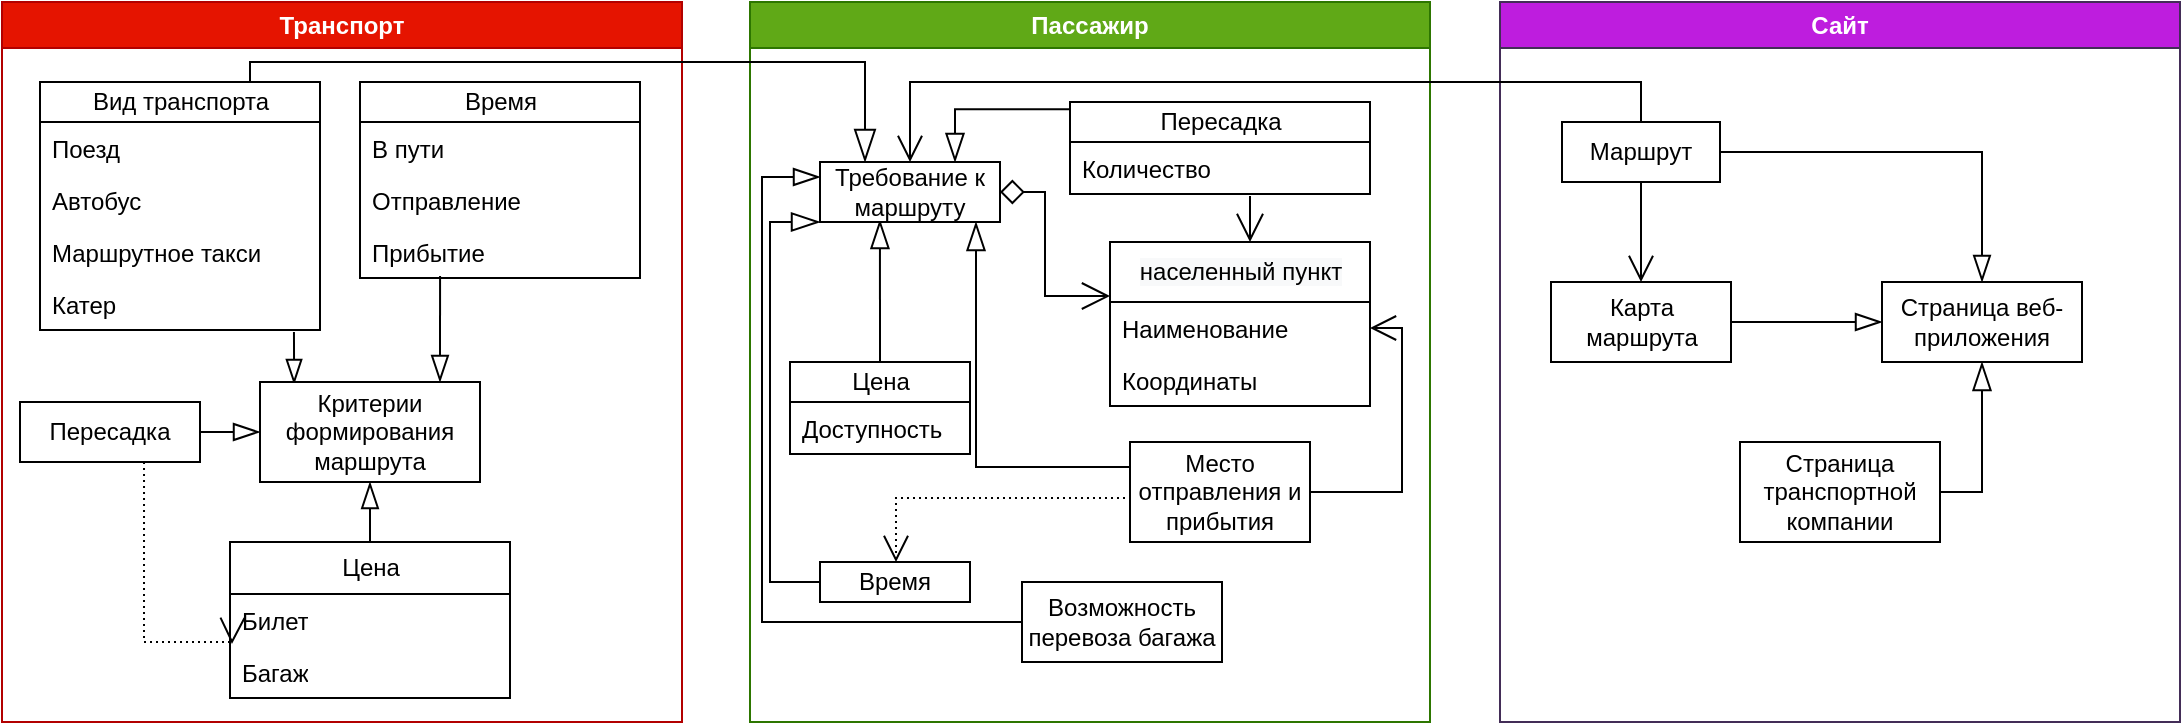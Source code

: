 <mxfile version="20.7.4" type="github">
  <diagram id="97Nrrohps93HSM1ZIezM" name="Страница 1">
    <mxGraphModel dx="2214" dy="1965" grid="1" gridSize="10" guides="1" tooltips="1" connect="1" arrows="1" fold="1" page="1" pageScale="1" pageWidth="827" pageHeight="1169" math="0" shadow="0">
      <root>
        <mxCell id="0" />
        <mxCell id="1" parent="0" />
        <mxCell id="limBzkKbLuW3zujK5Wkw-1" value="Транспорт" style="swimlane;whiteSpace=wrap;html=1;fillColor=#e51400;strokeColor=#B20000;fontColor=#ffffff;" parent="1" vertex="1">
          <mxGeometry x="-310" y="-40" width="340" height="360" as="geometry" />
        </mxCell>
        <mxCell id="rN79pym6WUAMVs8a9SZX-15" style="edgeStyle=orthogonalEdgeStyle;rounded=0;orthogonalLoop=1;jettySize=auto;html=1;entryX=0.155;entryY=0.02;entryDx=0;entryDy=0;startArrow=none;startFill=0;endArrow=blockThin;endFill=0;startSize=12;endSize=10;targetPerimeterSpacing=11;entryPerimeter=0;exitX=0.907;exitY=1.038;exitDx=0;exitDy=0;exitPerimeter=0;" parent="limBzkKbLuW3zujK5Wkw-1" source="limBzkKbLuW3zujK5Wkw-15" target="limBzkKbLuW3zujK5Wkw-46" edge="1">
          <mxGeometry relative="1" as="geometry">
            <Array as="points">
              <mxPoint x="146" y="170" />
              <mxPoint x="146" y="170" />
            </Array>
          </mxGeometry>
        </mxCell>
        <mxCell id="limBzkKbLuW3zujK5Wkw-12" value="Вид транспорта" style="swimlane;fontStyle=0;childLayout=stackLayout;horizontal=1;startSize=20;fillColor=none;horizontalStack=0;resizeParent=1;resizeParentMax=0;resizeLast=0;collapsible=1;marginBottom=0;html=1;" parent="limBzkKbLuW3zujK5Wkw-1" vertex="1">
          <mxGeometry x="19" y="40" width="140" height="124" as="geometry" />
        </mxCell>
        <mxCell id="limBzkKbLuW3zujK5Wkw-16" value="Поезд&amp;nbsp;" style="text;strokeColor=none;fillColor=none;align=left;verticalAlign=top;spacingLeft=4;spacingRight=4;overflow=hidden;rotatable=0;points=[[0,0.5],[1,0.5]];portConstraint=eastwest;whiteSpace=wrap;html=1;" parent="limBzkKbLuW3zujK5Wkw-12" vertex="1">
          <mxGeometry y="20" width="140" height="26" as="geometry" />
        </mxCell>
        <mxCell id="limBzkKbLuW3zujK5Wkw-13" value="Автобус" style="text;strokeColor=none;fillColor=none;align=left;verticalAlign=top;spacingLeft=4;spacingRight=4;overflow=hidden;rotatable=0;points=[[0,0.5],[1,0.5]];portConstraint=eastwest;whiteSpace=wrap;html=1;" parent="limBzkKbLuW3zujK5Wkw-12" vertex="1">
          <mxGeometry y="46" width="140" height="26" as="geometry" />
        </mxCell>
        <mxCell id="limBzkKbLuW3zujK5Wkw-14" value="Маршрутное такси" style="text;strokeColor=none;fillColor=none;align=left;verticalAlign=top;spacingLeft=4;spacingRight=4;overflow=hidden;rotatable=0;points=[[0,0.5],[1,0.5]];portConstraint=eastwest;whiteSpace=wrap;html=1;" parent="limBzkKbLuW3zujK5Wkw-12" vertex="1">
          <mxGeometry y="72" width="140" height="26" as="geometry" />
        </mxCell>
        <mxCell id="limBzkKbLuW3zujK5Wkw-15" value="Катер" style="text;strokeColor=none;fillColor=none;align=left;verticalAlign=top;spacingLeft=4;spacingRight=4;overflow=hidden;rotatable=0;points=[[0,0.5],[1,0.5]];portConstraint=eastwest;whiteSpace=wrap;html=1;" parent="limBzkKbLuW3zujK5Wkw-12" vertex="1">
          <mxGeometry y="98" width="140" height="26" as="geometry" />
        </mxCell>
        <mxCell id="limBzkKbLuW3zujK5Wkw-21" value="Время" style="swimlane;fontStyle=0;childLayout=stackLayout;horizontal=1;startSize=20;fillColor=none;horizontalStack=0;resizeParent=1;resizeParentMax=0;resizeLast=0;collapsible=1;marginBottom=0;html=1;" parent="limBzkKbLuW3zujK5Wkw-1" vertex="1">
          <mxGeometry x="179" y="40" width="140" height="98" as="geometry" />
        </mxCell>
        <mxCell id="limBzkKbLuW3zujK5Wkw-22" value="В пути" style="text;strokeColor=none;fillColor=none;align=left;verticalAlign=top;spacingLeft=4;spacingRight=4;overflow=hidden;rotatable=0;points=[[0,0.5],[1,0.5]];portConstraint=eastwest;whiteSpace=wrap;html=1;" parent="limBzkKbLuW3zujK5Wkw-21" vertex="1">
          <mxGeometry y="20" width="140" height="26" as="geometry" />
        </mxCell>
        <mxCell id="limBzkKbLuW3zujK5Wkw-23" value="Отправление" style="text;strokeColor=none;fillColor=none;align=left;verticalAlign=top;spacingLeft=4;spacingRight=4;overflow=hidden;rotatable=0;points=[[0,0.5],[1,0.5]];portConstraint=eastwest;whiteSpace=wrap;html=1;" parent="limBzkKbLuW3zujK5Wkw-21" vertex="1">
          <mxGeometry y="46" width="140" height="26" as="geometry" />
        </mxCell>
        <mxCell id="limBzkKbLuW3zujK5Wkw-24" value="Прибытие" style="text;strokeColor=none;fillColor=none;align=left;verticalAlign=top;spacingLeft=4;spacingRight=4;overflow=hidden;rotatable=0;points=[[0,0.5],[1,0.5]];portConstraint=eastwest;whiteSpace=wrap;html=1;" parent="limBzkKbLuW3zujK5Wkw-21" vertex="1">
          <mxGeometry y="72" width="140" height="26" as="geometry" />
        </mxCell>
        <mxCell id="limBzkKbLuW3zujK5Wkw-79" style="edgeStyle=orthogonalEdgeStyle;rounded=0;orthogonalLoop=1;jettySize=auto;html=1;exitX=0.689;exitY=1;exitDx=0;exitDy=0;startArrow=none;startFill=0;endArrow=open;endFill=0;dashed=1;dashPattern=1 2;entryX=0.007;entryY=0.962;entryDx=0;entryDy=0;entryPerimeter=0;exitPerimeter=0;endSize=11;startSize=11;" parent="limBzkKbLuW3zujK5Wkw-1" source="limBzkKbLuW3zujK5Wkw-47" target="limBzkKbLuW3zujK5Wkw-28" edge="1">
          <mxGeometry relative="1" as="geometry">
            <mxPoint x="109" y="320" as="targetPoint" />
            <Array as="points">
              <mxPoint x="71" y="320" />
            </Array>
          </mxGeometry>
        </mxCell>
        <mxCell id="rN79pym6WUAMVs8a9SZX-1" style="edgeStyle=elbowEdgeStyle;rounded=0;orthogonalLoop=1;jettySize=auto;html=1;startArrow=none;endArrow=blockThin;entryX=0;entryY=0.5;entryDx=0;entryDy=0;exitX=1;exitY=0.5;exitDx=0;exitDy=0;endFill=0;endSize=11;startSize=11;" parent="limBzkKbLuW3zujK5Wkw-1" source="limBzkKbLuW3zujK5Wkw-47" target="limBzkKbLuW3zujK5Wkw-46" edge="1">
          <mxGeometry relative="1" as="geometry">
            <mxPoint x="99" y="290" as="sourcePoint" />
            <mxPoint x="119" y="240" as="targetPoint" />
          </mxGeometry>
        </mxCell>
        <UserObject label="Пересадка" treeRoot="1" id="limBzkKbLuW3zujK5Wkw-47">
          <mxCell style="whiteSpace=wrap;html=1;align=center;treeFolding=1;treeMoving=1;newEdgeStyle={&quot;edgeStyle&quot;:&quot;elbowEdgeStyle&quot;,&quot;startArrow&quot;:&quot;none&quot;,&quot;endArrow&quot;:&quot;none&quot;};" parent="limBzkKbLuW3zujK5Wkw-1" vertex="1">
            <mxGeometry x="9" y="200" width="90" height="30" as="geometry" />
          </mxCell>
        </UserObject>
        <mxCell id="limBzkKbLuW3zujK5Wkw-69" style="edgeStyle=orthogonalEdgeStyle;rounded=0;orthogonalLoop=1;jettySize=auto;html=1;exitX=0.818;exitY=0;exitDx=0;exitDy=0;startArrow=blockThin;startFill=0;endArrow=none;endFill=0;exitPerimeter=0;entryX=0.286;entryY=0.962;entryDx=0;entryDy=0;entryPerimeter=0;endSize=11;startSize=11;" parent="limBzkKbLuW3zujK5Wkw-1" source="limBzkKbLuW3zujK5Wkw-46" target="limBzkKbLuW3zujK5Wkw-24" edge="1">
          <mxGeometry relative="1" as="geometry">
            <mxPoint x="219" y="160" as="targetPoint" />
          </mxGeometry>
        </mxCell>
        <mxCell id="limBzkKbLuW3zujK5Wkw-71" style="edgeStyle=orthogonalEdgeStyle;rounded=0;orthogonalLoop=1;jettySize=auto;html=1;exitX=0.5;exitY=1;exitDx=0;exitDy=0;startArrow=blockThin;startFill=0;endArrow=none;endFill=0;endSize=11;startSize=11;entryX=0.5;entryY=0;entryDx=0;entryDy=0;" parent="limBzkKbLuW3zujK5Wkw-1" source="limBzkKbLuW3zujK5Wkw-46" target="limBzkKbLuW3zujK5Wkw-27" edge="1">
          <mxGeometry relative="1" as="geometry" />
        </mxCell>
        <UserObject label="Критерии формирования маршрута" treeRoot="1" id="limBzkKbLuW3zujK5Wkw-46">
          <mxCell style="whiteSpace=wrap;html=1;align=center;treeFolding=1;treeMoving=1;newEdgeStyle={&quot;edgeStyle&quot;:&quot;elbowEdgeStyle&quot;,&quot;startArrow&quot;:&quot;none&quot;,&quot;endArrow&quot;:&quot;none&quot;};" parent="limBzkKbLuW3zujK5Wkw-1" vertex="1">
            <mxGeometry x="129" y="190" width="110" height="50" as="geometry" />
          </mxCell>
        </UserObject>
        <mxCell id="limBzkKbLuW3zujK5Wkw-27" value="Цена" style="swimlane;fontStyle=0;childLayout=stackLayout;horizontal=1;startSize=26;fillColor=none;horizontalStack=0;resizeParent=1;resizeParentMax=0;resizeLast=0;collapsible=1;marginBottom=0;html=1;" parent="limBzkKbLuW3zujK5Wkw-1" vertex="1">
          <mxGeometry x="114" y="270" width="140" height="78" as="geometry" />
        </mxCell>
        <mxCell id="limBzkKbLuW3zujK5Wkw-28" value="Билет" style="text;strokeColor=none;fillColor=none;align=left;verticalAlign=top;spacingLeft=4;spacingRight=4;overflow=hidden;rotatable=0;points=[[0,0.5],[1,0.5]];portConstraint=eastwest;whiteSpace=wrap;html=1;" parent="limBzkKbLuW3zujK5Wkw-27" vertex="1">
          <mxGeometry y="26" width="140" height="26" as="geometry" />
        </mxCell>
        <mxCell id="limBzkKbLuW3zujK5Wkw-29" value="Багаж" style="text;strokeColor=none;fillColor=none;align=left;verticalAlign=top;spacingLeft=4;spacingRight=4;overflow=hidden;rotatable=0;points=[[0,0.5],[1,0.5]];portConstraint=eastwest;whiteSpace=wrap;html=1;" parent="limBzkKbLuW3zujK5Wkw-27" vertex="1">
          <mxGeometry y="52" width="140" height="26" as="geometry" />
        </mxCell>
        <mxCell id="rN79pym6WUAMVs8a9SZX-2" style="edgeStyle=elbowEdgeStyle;rounded=0;orthogonalLoop=1;jettySize=auto;html=1;startArrow=none;endArrow=none;exitX=0.75;exitY=0;exitDx=0;exitDy=0;entryX=0.5;entryY=0;entryDx=0;entryDy=0;" parent="limBzkKbLuW3zujK5Wkw-1" source="limBzkKbLuW3zujK5Wkw-47" target="limBzkKbLuW3zujK5Wkw-47" edge="1">
          <mxGeometry relative="1" as="geometry" />
        </mxCell>
        <mxCell id="limBzkKbLuW3zujK5Wkw-31" value="Пассажир" style="swimlane;whiteSpace=wrap;html=1;fillColor=#60a917;strokeColor=#2D7600;fontColor=#ffffff;" parent="1" vertex="1">
          <mxGeometry x="64" y="-40" width="340" height="360" as="geometry" />
        </mxCell>
        <mxCell id="limBzkKbLuW3zujK5Wkw-37" value="Цена" style="swimlane;fontStyle=0;childLayout=stackLayout;horizontal=1;startSize=20;fillColor=none;horizontalStack=0;resizeParent=1;resizeParentMax=0;resizeLast=0;collapsible=1;marginBottom=0;html=1;" parent="limBzkKbLuW3zujK5Wkw-31" vertex="1">
          <mxGeometry x="20" y="180" width="90" height="46" as="geometry" />
        </mxCell>
        <mxCell id="limBzkKbLuW3zujK5Wkw-38" value="Доступность" style="text;strokeColor=none;fillColor=none;align=left;verticalAlign=top;spacingLeft=4;spacingRight=4;overflow=hidden;rotatable=0;points=[[0,0.5],[1,0.5]];portConstraint=eastwest;whiteSpace=wrap;html=1;" parent="limBzkKbLuW3zujK5Wkw-37" vertex="1">
          <mxGeometry y="20" width="90" height="26" as="geometry" />
        </mxCell>
        <mxCell id="limBzkKbLuW3zujK5Wkw-41" value="Пересадка" style="swimlane;fontStyle=0;childLayout=stackLayout;horizontal=1;startSize=20;fillColor=none;horizontalStack=0;resizeParent=1;resizeParentMax=0;resizeLast=0;collapsible=1;marginBottom=0;html=1;" parent="limBzkKbLuW3zujK5Wkw-31" vertex="1">
          <mxGeometry x="160" y="50" width="150" height="46" as="geometry" />
        </mxCell>
        <mxCell id="limBzkKbLuW3zujK5Wkw-42" value="Количество" style="text;strokeColor=none;fillColor=none;align=left;verticalAlign=top;spacingLeft=4;spacingRight=4;overflow=hidden;rotatable=0;points=[[0,0.5],[1,0.5]];portConstraint=eastwest;whiteSpace=wrap;html=1;" parent="limBzkKbLuW3zujK5Wkw-41" vertex="1">
          <mxGeometry y="20" width="150" height="26" as="geometry" />
        </mxCell>
        <UserObject label="Возможность перевоза багажа" treeRoot="1" id="limBzkKbLuW3zujK5Wkw-45">
          <mxCell style="whiteSpace=wrap;html=1;align=center;treeFolding=1;treeMoving=1;newEdgeStyle={&quot;edgeStyle&quot;:&quot;elbowEdgeStyle&quot;,&quot;startArrow&quot;:&quot;none&quot;,&quot;endArrow&quot;:&quot;none&quot;};" parent="limBzkKbLuW3zujK5Wkw-31" vertex="1">
            <mxGeometry x="136" y="290" width="100" height="40" as="geometry" />
          </mxCell>
        </UserObject>
        <mxCell id="limBzkKbLuW3zujK5Wkw-83" style="edgeStyle=orthogonalEdgeStyle;rounded=0;orthogonalLoop=1;jettySize=auto;html=1;exitX=0;exitY=0.75;exitDx=0;exitDy=0;dashed=1;dashPattern=1 2;startArrow=none;startFill=0;endArrow=open;endFill=0;strokeWidth=1;endSize=11;" parent="limBzkKbLuW3zujK5Wkw-31" source="limBzkKbLuW3zujK5Wkw-51" target="limBzkKbLuW3zujK5Wkw-50" edge="1">
          <mxGeometry relative="1" as="geometry">
            <Array as="points">
              <mxPoint x="73" y="248" />
            </Array>
          </mxGeometry>
        </mxCell>
        <UserObject label="Место отправления и прибытия" treeRoot="1" id="limBzkKbLuW3zujK5Wkw-51">
          <mxCell style="whiteSpace=wrap;html=1;align=center;treeFolding=1;treeMoving=1;newEdgeStyle={&quot;edgeStyle&quot;:&quot;elbowEdgeStyle&quot;,&quot;startArrow&quot;:&quot;none&quot;,&quot;endArrow&quot;:&quot;none&quot;};" parent="limBzkKbLuW3zujK5Wkw-31" vertex="1">
            <mxGeometry x="190" y="220" width="90" height="50" as="geometry" />
          </mxCell>
        </UserObject>
        <UserObject label="Время" treeRoot="1" id="limBzkKbLuW3zujK5Wkw-50">
          <mxCell style="whiteSpace=wrap;html=1;align=center;treeFolding=1;treeMoving=1;newEdgeStyle={&quot;edgeStyle&quot;:&quot;elbowEdgeStyle&quot;,&quot;startArrow&quot;:&quot;none&quot;,&quot;endArrow&quot;:&quot;none&quot;};" parent="limBzkKbLuW3zujK5Wkw-31" vertex="1">
            <mxGeometry x="35" y="280" width="75" height="20" as="geometry" />
          </mxCell>
        </UserObject>
        <mxCell id="limBzkKbLuW3zujK5Wkw-80" style="edgeStyle=orthogonalEdgeStyle;rounded=0;orthogonalLoop=1;jettySize=auto;html=1;entryX=0.5;entryY=0;entryDx=0;entryDy=0;startArrow=blockThin;startFill=0;endArrow=none;endFill=0;exitX=0.333;exitY=0.967;exitDx=0;exitDy=0;exitPerimeter=0;endSize=11;startSize=12;" parent="limBzkKbLuW3zujK5Wkw-31" source="limBzkKbLuW3zujK5Wkw-49" target="limBzkKbLuW3zujK5Wkw-37" edge="1">
          <mxGeometry relative="1" as="geometry">
            <mxPoint x="65" y="100" as="sourcePoint" />
          </mxGeometry>
        </mxCell>
        <mxCell id="limBzkKbLuW3zujK5Wkw-81" style="edgeStyle=orthogonalEdgeStyle;rounded=0;orthogonalLoop=1;jettySize=auto;html=1;startArrow=blockThin;startFill=0;endArrow=none;endFill=0;entryX=0;entryY=0.25;entryDx=0;entryDy=0;endSize=11;targetPerimeterSpacing=10;startSize=12;" parent="limBzkKbLuW3zujK5Wkw-31" target="limBzkKbLuW3zujK5Wkw-51" edge="1">
          <mxGeometry relative="1" as="geometry">
            <Array as="points">
              <mxPoint x="113" y="233" />
            </Array>
            <mxPoint x="186" y="240" as="targetPoint" />
            <mxPoint x="113" y="110" as="sourcePoint" />
          </mxGeometry>
        </mxCell>
        <mxCell id="limBzkKbLuW3zujK5Wkw-82" style="edgeStyle=orthogonalEdgeStyle;rounded=0;orthogonalLoop=1;jettySize=auto;html=1;exitX=0;exitY=1;exitDx=0;exitDy=0;entryX=0;entryY=0.5;entryDx=0;entryDy=0;startArrow=blockThin;startFill=0;endArrow=none;endFill=0;endSize=11;startSize=12;" parent="limBzkKbLuW3zujK5Wkw-31" source="limBzkKbLuW3zujK5Wkw-49" target="limBzkKbLuW3zujK5Wkw-50" edge="1">
          <mxGeometry relative="1" as="geometry">
            <Array as="points">
              <mxPoint x="10" y="110" />
              <mxPoint x="10" y="290" />
            </Array>
          </mxGeometry>
        </mxCell>
        <mxCell id="limBzkKbLuW3zujK5Wkw-84" style="edgeStyle=orthogonalEdgeStyle;rounded=0;orthogonalLoop=1;jettySize=auto;html=1;exitX=0.75;exitY=0;exitDx=0;exitDy=0;entryX=0;entryY=0.078;entryDx=0;entryDy=0;entryPerimeter=0;strokeWidth=1;startArrow=blockThin;startFill=0;endArrow=none;endFill=0;endSize=11;startSize=12;" parent="limBzkKbLuW3zujK5Wkw-31" source="limBzkKbLuW3zujK5Wkw-49" target="limBzkKbLuW3zujK5Wkw-41" edge="1">
          <mxGeometry relative="1" as="geometry">
            <Array as="points">
              <mxPoint x="103" y="54" />
            </Array>
          </mxGeometry>
        </mxCell>
        <mxCell id="limBzkKbLuW3zujK5Wkw-85" style="edgeStyle=orthogonalEdgeStyle;rounded=0;orthogonalLoop=1;jettySize=auto;html=1;entryX=0;entryY=0.5;entryDx=0;entryDy=0;strokeWidth=1;startArrow=blockThin;startFill=0;endArrow=none;endFill=0;endSize=11;startSize=11;exitX=0;exitY=0.25;exitDx=0;exitDy=0;" parent="limBzkKbLuW3zujK5Wkw-31" target="limBzkKbLuW3zujK5Wkw-45" edge="1" source="limBzkKbLuW3zujK5Wkw-49">
          <mxGeometry relative="1" as="geometry">
            <Array as="points">
              <mxPoint x="6" y="88" />
              <mxPoint x="6" y="310" />
            </Array>
            <mxPoint x="120" y="110" as="sourcePoint" />
          </mxGeometry>
        </mxCell>
        <UserObject label="Требование к маршруту" treeRoot="1" id="limBzkKbLuW3zujK5Wkw-49">
          <mxCell style="whiteSpace=wrap;html=1;align=center;treeFolding=1;treeMoving=1;newEdgeStyle={&quot;edgeStyle&quot;:&quot;elbowEdgeStyle&quot;,&quot;startArrow&quot;:&quot;none&quot;,&quot;endArrow&quot;:&quot;none&quot;};" parent="limBzkKbLuW3zujK5Wkw-31" vertex="1">
            <mxGeometry x="35" y="80" width="90" height="30" as="geometry" />
          </mxCell>
        </UserObject>
        <mxCell id="iGJkE_ShlogeNW5qeEZw-10" value="" style="edgeStyle=orthogonalEdgeStyle;rounded=0;orthogonalLoop=1;jettySize=auto;html=1;endArrow=none;endFill=0;startArrow=open;startFill=0;entryX=0.6;entryY=1.038;entryDx=0;entryDy=0;entryPerimeter=0;exitX=0.5;exitY=0;exitDx=0;exitDy=0;startSize=12;" parent="limBzkKbLuW3zujK5Wkw-31" target="limBzkKbLuW3zujK5Wkw-42" edge="1">
          <mxGeometry relative="1" as="geometry">
            <Array as="points" />
            <mxPoint x="250" y="120" as="sourcePoint" />
          </mxGeometry>
        </mxCell>
        <mxCell id="iGJkE_ShlogeNW5qeEZw-18" style="edgeStyle=orthogonalEdgeStyle;rounded=0;orthogonalLoop=1;jettySize=auto;html=1;exitX=0;exitY=-0.115;exitDx=0;exitDy=0;entryX=1;entryY=0.5;entryDx=0;entryDy=0;startArrow=open;startFill=0;endArrow=diamond;endFill=0;endSize=10;exitPerimeter=0;startSize=12;" parent="limBzkKbLuW3zujK5Wkw-31" source="rN79pym6WUAMVs8a9SZX-4" edge="1" target="limBzkKbLuW3zujK5Wkw-49">
          <mxGeometry relative="1" as="geometry">
            <mxPoint x="200" y="150" as="sourcePoint" />
            <mxPoint x="100.02" y="109.998" as="targetPoint" />
          </mxGeometry>
        </mxCell>
        <mxCell id="rN79pym6WUAMVs8a9SZX-3" value="&lt;span style=&quot;text-align: left; background-color: rgb(248, 249, 250);&quot;&gt;населенный пункт&lt;/span&gt;" style="swimlane;fontStyle=0;childLayout=stackLayout;horizontal=1;startSize=30;fillColor=none;horizontalStack=0;resizeParent=1;resizeParentMax=0;resizeLast=0;collapsible=1;marginBottom=0;html=1;" parent="limBzkKbLuW3zujK5Wkw-31" vertex="1">
          <mxGeometry x="180" y="120" width="130" height="82" as="geometry" />
        </mxCell>
        <mxCell id="rN79pym6WUAMVs8a9SZX-4" value="Наименование" style="text;strokeColor=none;fillColor=none;align=left;verticalAlign=top;spacingLeft=4;spacingRight=4;overflow=hidden;rotatable=0;points=[[0,0.5],[1,0.5]];portConstraint=eastwest;whiteSpace=wrap;html=1;" parent="rN79pym6WUAMVs8a9SZX-3" vertex="1">
          <mxGeometry y="30" width="130" height="26" as="geometry" />
        </mxCell>
        <mxCell id="rN79pym6WUAMVs8a9SZX-5" value="Координаты" style="text;strokeColor=none;fillColor=none;align=left;verticalAlign=top;spacingLeft=4;spacingRight=4;overflow=hidden;rotatable=0;points=[[0,0.5],[1,0.5]];portConstraint=eastwest;whiteSpace=wrap;html=1;" parent="rN79pym6WUAMVs8a9SZX-3" vertex="1">
          <mxGeometry y="56" width="130" height="26" as="geometry" />
        </mxCell>
        <mxCell id="rN79pym6WUAMVs8a9SZX-6" value="" style="edgeStyle=elbowEdgeStyle;rounded=0;orthogonalLoop=1;jettySize=auto;html=1;elbow=horizontal;startArrow=none;endArrow=open;endSize=11;entryX=1;entryY=0.5;entryDx=0;entryDy=0;startFill=0;endFill=0;" parent="limBzkKbLuW3zujK5Wkw-31" source="limBzkKbLuW3zujK5Wkw-51" target="rN79pym6WUAMVs8a9SZX-4" edge="1">
          <mxGeometry relative="1" as="geometry">
            <Array as="points">
              <mxPoint x="326" y="200" />
            </Array>
          </mxGeometry>
        </mxCell>
        <mxCell id="limBzkKbLuW3zujK5Wkw-53" value="Сайт" style="swimlane;whiteSpace=wrap;html=1;fillColor=#BE1DDE;strokeColor=#432D57;fontColor=#ffffff;" parent="1" vertex="1">
          <mxGeometry x="439" y="-40" width="340" height="360" as="geometry" />
        </mxCell>
        <mxCell id="limBzkKbLuW3zujK5Wkw-89" style="edgeStyle=orthogonalEdgeStyle;rounded=0;orthogonalLoop=1;jettySize=auto;html=1;exitX=1;exitY=0.5;exitDx=0;exitDy=0;strokeWidth=1;startArrow=none;startFill=0;endArrow=blockThin;endFill=0;entryX=0.5;entryY=1;entryDx=0;entryDy=0;endSize=12;" parent="limBzkKbLuW3zujK5Wkw-53" source="limBzkKbLuW3zujK5Wkw-59" target="limBzkKbLuW3zujK5Wkw-87" edge="1">
          <mxGeometry relative="1" as="geometry">
            <Array as="points">
              <mxPoint x="241" y="245" />
            </Array>
            <mxPoint x="241" y="184" as="targetPoint" />
          </mxGeometry>
        </mxCell>
        <UserObject label="Страница транспортной компании" treeRoot="1" id="limBzkKbLuW3zujK5Wkw-59">
          <mxCell style="whiteSpace=wrap;html=1;align=center;treeFolding=1;treeMoving=1;newEdgeStyle={&quot;edgeStyle&quot;:&quot;elbowEdgeStyle&quot;,&quot;startArrow&quot;:&quot;none&quot;,&quot;endArrow&quot;:&quot;none&quot;};" parent="limBzkKbLuW3zujK5Wkw-53" vertex="1">
            <mxGeometry x="120" y="220" width="100" height="50" as="geometry" />
          </mxCell>
        </UserObject>
        <mxCell id="limBzkKbLuW3zujK5Wkw-88" style="edgeStyle=orthogonalEdgeStyle;rounded=0;orthogonalLoop=1;jettySize=auto;html=1;exitX=1;exitY=0.5;exitDx=0;exitDy=0;entryX=0;entryY=0.5;entryDx=0;entryDy=0;strokeWidth=1;startArrow=none;startFill=0;endArrow=blockThin;endFill=0;endSize=11;" parent="limBzkKbLuW3zujK5Wkw-53" source="limBzkKbLuW3zujK5Wkw-62" target="limBzkKbLuW3zujK5Wkw-87" edge="1">
          <mxGeometry relative="1" as="geometry">
            <mxPoint x="260" y="180" as="sourcePoint" />
          </mxGeometry>
        </mxCell>
        <UserObject label="Карта маршрута" treeRoot="1" id="limBzkKbLuW3zujK5Wkw-62">
          <mxCell style="whiteSpace=wrap;html=1;align=center;treeFolding=1;treeMoving=1;newEdgeStyle={&quot;edgeStyle&quot;:&quot;elbowEdgeStyle&quot;,&quot;startArrow&quot;:&quot;none&quot;,&quot;endArrow&quot;:&quot;none&quot;};" parent="limBzkKbLuW3zujK5Wkw-53" vertex="1">
            <mxGeometry x="25.5" y="140" width="90" height="40" as="geometry" />
          </mxCell>
        </UserObject>
        <UserObject label="Страница веб-приложения" treeRoot="1" id="limBzkKbLuW3zujK5Wkw-87">
          <mxCell style="whiteSpace=wrap;html=1;align=center;treeFolding=1;treeMoving=1;newEdgeStyle={&quot;edgeStyle&quot;:&quot;elbowEdgeStyle&quot;,&quot;startArrow&quot;:&quot;none&quot;,&quot;endArrow&quot;:&quot;none&quot;};" parent="limBzkKbLuW3zujK5Wkw-53" vertex="1">
            <mxGeometry x="191" y="140" width="100" height="40" as="geometry" />
          </mxCell>
        </UserObject>
        <mxCell id="rN79pym6WUAMVs8a9SZX-13" style="edgeStyle=elbowEdgeStyle;rounded=0;orthogonalLoop=1;jettySize=auto;html=1;startArrow=none;endArrow=blockThin;exitX=1;exitY=0.5;exitDx=0;exitDy=0;endSize=11;startFill=0;endFill=0;entryX=0.5;entryY=0;entryDx=0;entryDy=0;" parent="limBzkKbLuW3zujK5Wkw-53" source="rN79pym6WUAMVs8a9SZX-12" target="limBzkKbLuW3zujK5Wkw-87" edge="1">
          <mxGeometry relative="1" as="geometry">
            <mxPoint x="271" y="83" as="targetPoint" />
            <Array as="points">
              <mxPoint x="241" y="110" />
              <mxPoint x="231" y="70" />
              <mxPoint x="201" y="70" />
            </Array>
          </mxGeometry>
        </mxCell>
        <mxCell id="rN79pym6WUAMVs8a9SZX-14" value="" style="edgeStyle=elbowEdgeStyle;rounded=0;orthogonalLoop=1;jettySize=auto;html=1;elbow=vertical;startArrow=none;endArrow=open;endSize=11;endFill=0;" parent="limBzkKbLuW3zujK5Wkw-53" source="rN79pym6WUAMVs8a9SZX-12" target="limBzkKbLuW3zujK5Wkw-62" edge="1">
          <mxGeometry relative="1" as="geometry" />
        </mxCell>
        <UserObject label="Маршрут" treeRoot="1" id="rN79pym6WUAMVs8a9SZX-12">
          <mxCell style="whiteSpace=wrap;html=1;align=center;treeFolding=1;treeMoving=1;newEdgeStyle={&quot;edgeStyle&quot;:&quot;elbowEdgeStyle&quot;,&quot;startArrow&quot;:&quot;none&quot;,&quot;endArrow&quot;:&quot;none&quot;};" parent="limBzkKbLuW3zujK5Wkw-53" vertex="1">
            <mxGeometry x="31" y="60" width="79" height="30" as="geometry" />
          </mxCell>
        </UserObject>
        <mxCell id="limBzkKbLuW3zujK5Wkw-67" value="" style="endArrow=none;html=1;endSize=12;startArrow=blockThin;startSize=14;startFill=0;edgeStyle=orthogonalEdgeStyle;align=left;verticalAlign=bottom;rounded=0;entryX=0.75;entryY=0;entryDx=0;entryDy=0;exitX=0.25;exitY=0;exitDx=0;exitDy=0;endFill=0;" parent="1" source="limBzkKbLuW3zujK5Wkw-49" target="limBzkKbLuW3zujK5Wkw-12" edge="1">
          <mxGeometry x="-0.785" y="-22" relative="1" as="geometry">
            <mxPoint x="-40" y="10" as="sourcePoint" />
            <mxPoint x="120" y="10" as="targetPoint" />
            <Array as="points">
              <mxPoint x="118" y="-10" />
              <mxPoint x="-185" y="-10" />
            </Array>
            <mxPoint x="1" as="offset" />
          </mxGeometry>
        </mxCell>
        <mxCell id="limBzkKbLuW3zujK5Wkw-94" style="edgeStyle=orthogonalEdgeStyle;rounded=0;orthogonalLoop=1;jettySize=auto;html=1;entryX=0.5;entryY=0;entryDx=0;entryDy=0;strokeWidth=1;startArrow=none;startFill=0;endArrow=open;endFill=0;exitX=0.5;exitY=0;exitDx=0;exitDy=0;endSize=11;" parent="1" source="rN79pym6WUAMVs8a9SZX-12" target="limBzkKbLuW3zujK5Wkw-49" edge="1">
          <mxGeometry relative="1" as="geometry">
            <mxPoint x="510" as="sourcePoint" />
            <Array as="points">
              <mxPoint x="510" />
              <mxPoint x="144" />
            </Array>
          </mxGeometry>
        </mxCell>
      </root>
    </mxGraphModel>
  </diagram>
</mxfile>
